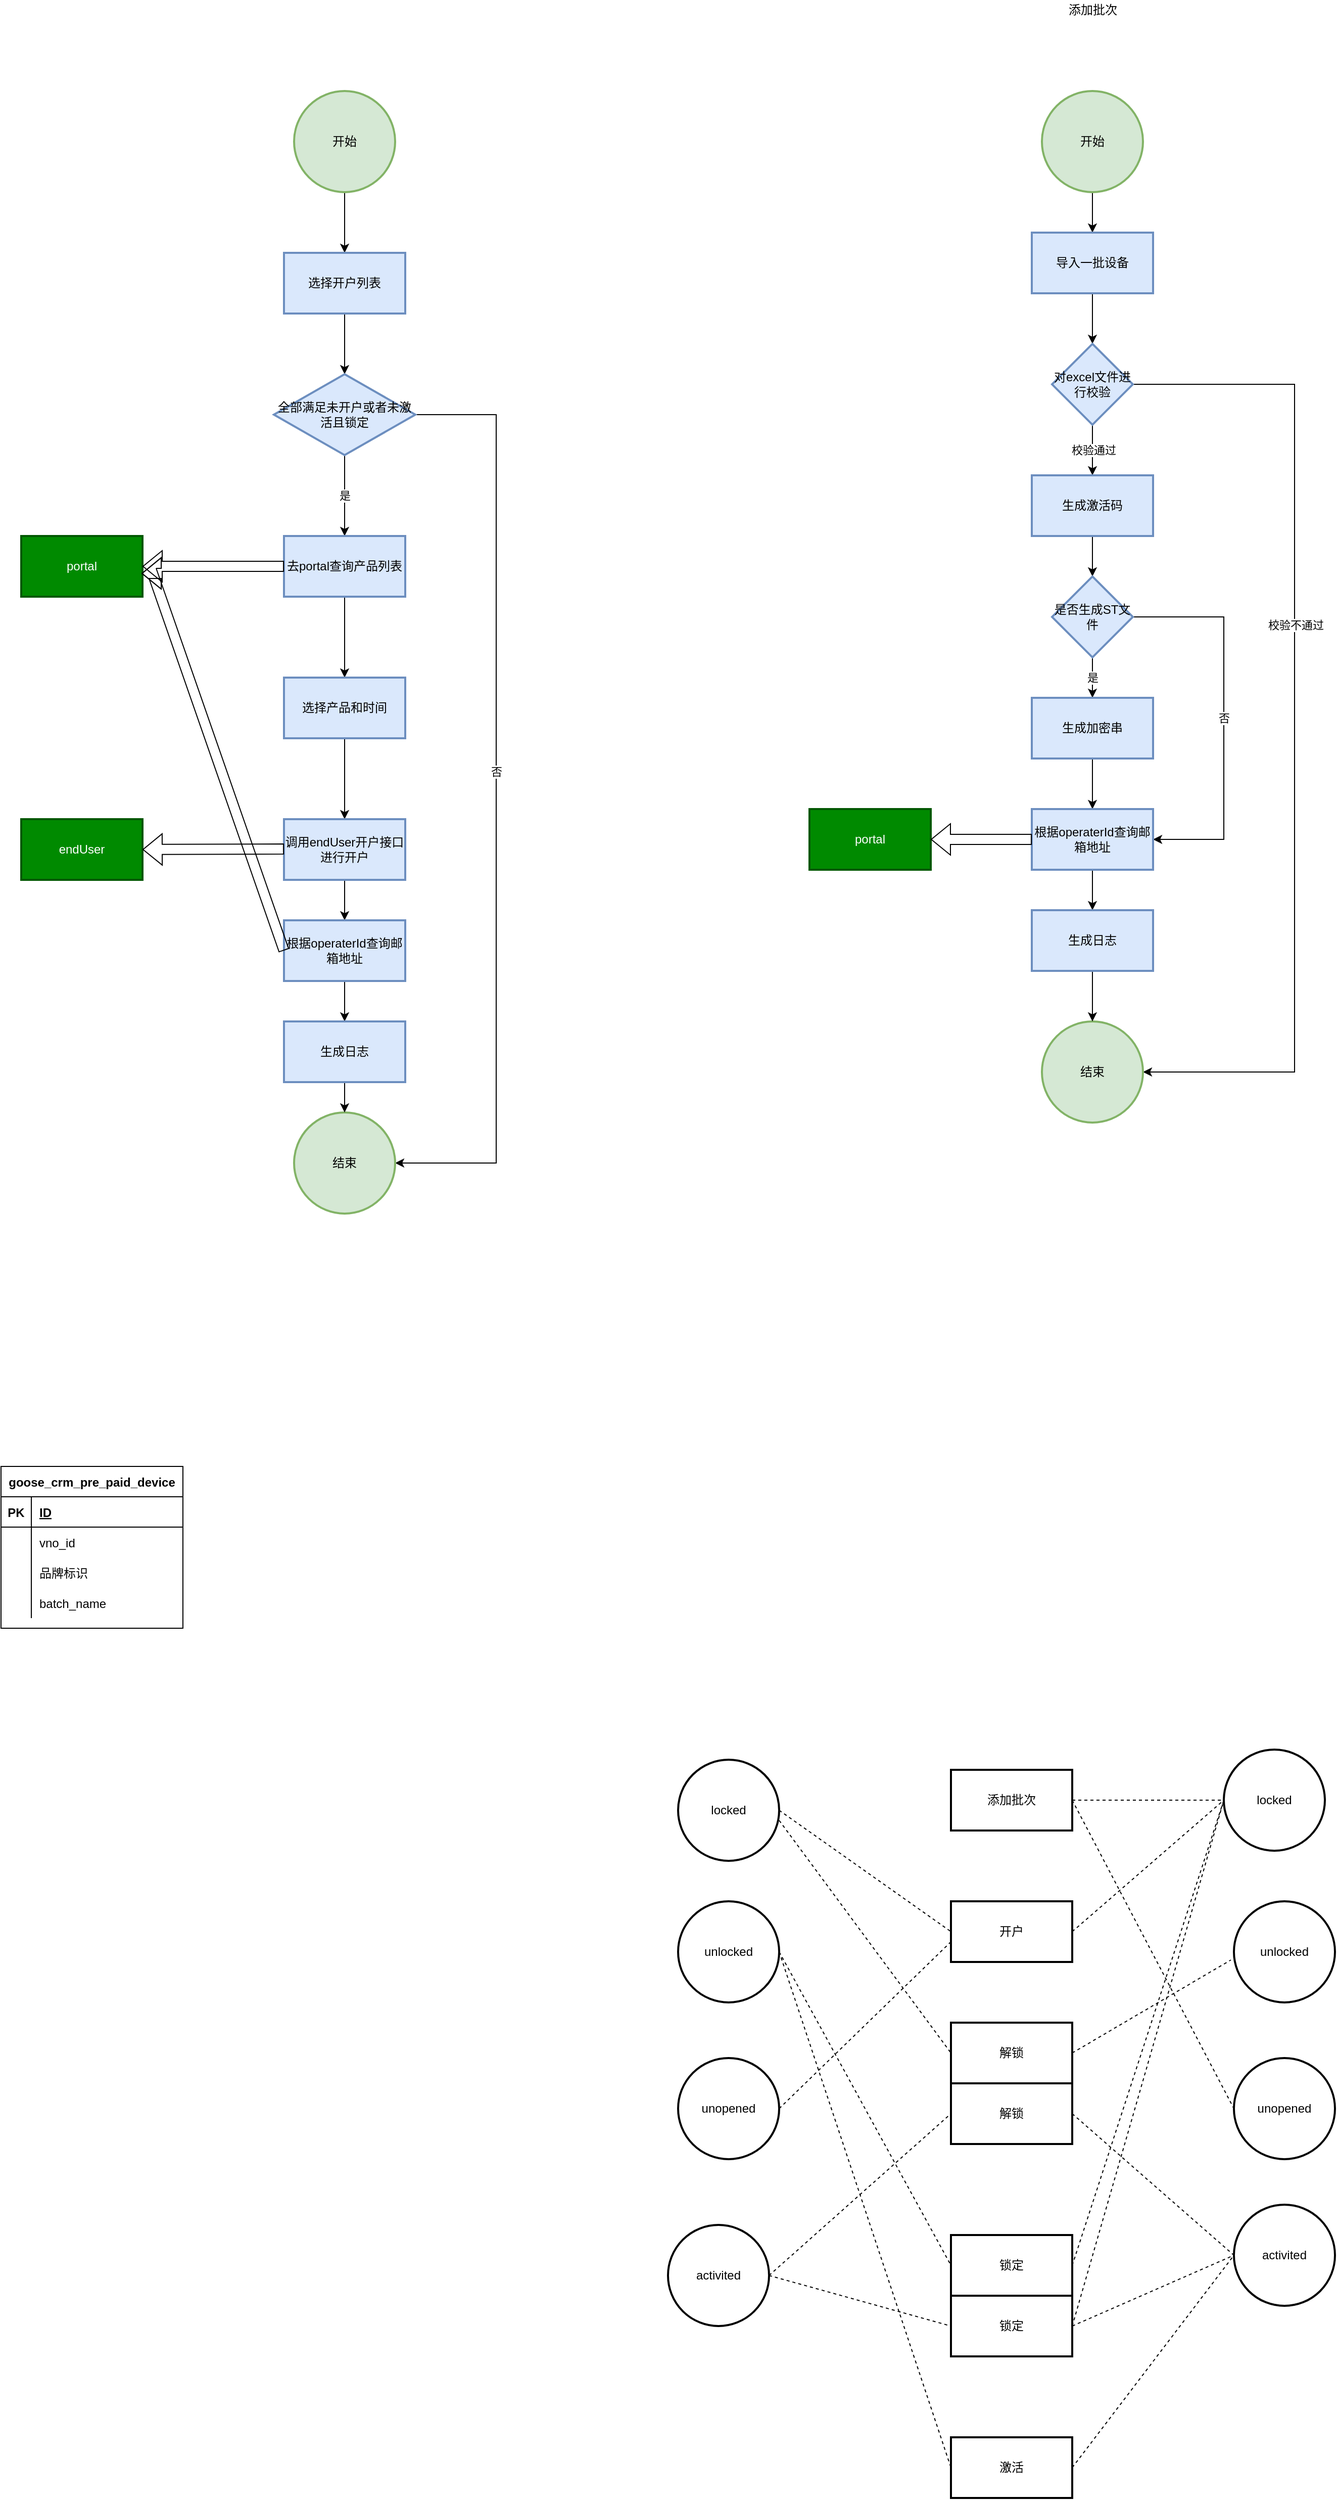<mxfile version="17.4.3" type="github">
  <diagram id="uo9fbYtN2j1aPmhfk2e-" name="Page-1">
    <mxGraphModel dx="2249" dy="1931" grid="1" gridSize="10" guides="1" tooltips="1" connect="1" arrows="1" fold="1" page="1" pageScale="1" pageWidth="827" pageHeight="1169" math="0" shadow="0">
      <root>
        <mxCell id="0" />
        <mxCell id="1" parent="0" />
        <mxCell id="LjzzHk9uWbs3sGAZCVZS-3" value="" style="edgeStyle=orthogonalEdgeStyle;rounded=0;orthogonalLoop=1;jettySize=auto;html=1;" parent="1" source="LjzzHk9uWbs3sGAZCVZS-1" target="LjzzHk9uWbs3sGAZCVZS-2" edge="1">
          <mxGeometry relative="1" as="geometry" />
        </mxCell>
        <mxCell id="LjzzHk9uWbs3sGAZCVZS-1" value="开始" style="strokeWidth=2;html=1;shape=mxgraph.flowchart.start_2;whiteSpace=wrap;fillColor=#d5e8d4;strokeColor=#82b366;" parent="1" vertex="1">
          <mxGeometry x="350" y="-690" width="100" height="100" as="geometry" />
        </mxCell>
        <mxCell id="LjzzHk9uWbs3sGAZCVZS-58" value="" style="edgeStyle=orthogonalEdgeStyle;rounded=0;orthogonalLoop=1;jettySize=auto;html=1;" parent="1" source="LjzzHk9uWbs3sGAZCVZS-2" target="LjzzHk9uWbs3sGAZCVZS-57" edge="1">
          <mxGeometry relative="1" as="geometry" />
        </mxCell>
        <mxCell id="LjzzHk9uWbs3sGAZCVZS-2" value="&lt;font style=&quot;vertical-align: inherit&quot;&gt;&lt;font style=&quot;vertical-align: inherit&quot;&gt;&lt;font style=&quot;vertical-align: inherit&quot;&gt;&lt;font style=&quot;vertical-align: inherit&quot;&gt;导入一批设备&lt;/font&gt;&lt;/font&gt;&lt;/font&gt;&lt;/font&gt;" style="whiteSpace=wrap;html=1;strokeWidth=2;fillColor=#dae8fc;strokeColor=#6c8ebf;" parent="1" vertex="1">
          <mxGeometry x="340" y="-550" width="120" height="60" as="geometry" />
        </mxCell>
        <mxCell id="LjzzHk9uWbs3sGAZCVZS-22" value="&lt;font style=&quot;vertical-align: inherit&quot;&gt;&lt;font style=&quot;vertical-align: inherit&quot;&gt;&lt;font style=&quot;vertical-align: inherit&quot;&gt;&lt;font style=&quot;vertical-align: inherit&quot;&gt;添加批次&lt;/font&gt;&lt;/font&gt;&lt;/font&gt;&lt;/font&gt;" style="whiteSpace=wrap;html=1;strokeWidth=2;" parent="1" vertex="1">
          <mxGeometry x="260" y="970" width="120" height="60" as="geometry" />
        </mxCell>
        <mxCell id="LjzzHk9uWbs3sGAZCVZS-24" value="&lt;font style=&quot;vertical-align: inherit&quot;&gt;&lt;font style=&quot;vertical-align: inherit&quot;&gt;开户&lt;/font&gt;&lt;/font&gt;" style="whiteSpace=wrap;html=1;strokeWidth=2;" parent="1" vertex="1">
          <mxGeometry x="260" y="1100" width="120" height="60" as="geometry" />
        </mxCell>
        <mxCell id="LjzzHk9uWbs3sGAZCVZS-25" value="&lt;font style=&quot;vertical-align: inherit&quot;&gt;&lt;font style=&quot;vertical-align: inherit&quot;&gt;&lt;font style=&quot;vertical-align: inherit&quot;&gt;&lt;font style=&quot;vertical-align: inherit&quot;&gt;locked&lt;/font&gt;&lt;/font&gt;&lt;/font&gt;&lt;/font&gt;" style="strokeWidth=2;html=1;shape=mxgraph.flowchart.start_2;whiteSpace=wrap;" parent="1" vertex="1">
          <mxGeometry x="530" y="950" width="100" height="100" as="geometry" />
        </mxCell>
        <mxCell id="LjzzHk9uWbs3sGAZCVZS-26" value="unopened" style="strokeWidth=2;html=1;shape=mxgraph.flowchart.start_2;whiteSpace=wrap;" parent="1" vertex="1">
          <mxGeometry x="540" y="1255" width="100" height="100" as="geometry" />
        </mxCell>
        <mxCell id="LjzzHk9uWbs3sGAZCVZS-27" value="&lt;font style=&quot;vertical-align: inherit&quot;&gt;&lt;font style=&quot;vertical-align: inherit&quot;&gt;&lt;font style=&quot;vertical-align: inherit&quot;&gt;&lt;font style=&quot;vertical-align: inherit&quot;&gt;activited&lt;/font&gt;&lt;/font&gt;&lt;/font&gt;&lt;/font&gt;" style="strokeWidth=2;html=1;shape=mxgraph.flowchart.start_2;whiteSpace=wrap;" parent="1" vertex="1">
          <mxGeometry x="540" y="1400" width="100" height="100" as="geometry" />
        </mxCell>
        <mxCell id="LjzzHk9uWbs3sGAZCVZS-28" value="unlocked" style="strokeWidth=2;html=1;shape=mxgraph.flowchart.start_2;whiteSpace=wrap;" parent="1" vertex="1">
          <mxGeometry x="540" y="1100" width="100" height="100" as="geometry" />
        </mxCell>
        <mxCell id="LjzzHk9uWbs3sGAZCVZS-29" value="" style="endArrow=none;dashed=1;html=1;rounded=0;exitX=1;exitY=0.5;exitDx=0;exitDy=0;entryX=0;entryY=0.5;entryDx=0;entryDy=0;entryPerimeter=0;" parent="1" source="LjzzHk9uWbs3sGAZCVZS-22" target="LjzzHk9uWbs3sGAZCVZS-25" edge="1">
          <mxGeometry width="50" height="50" relative="1" as="geometry">
            <mxPoint x="420" y="1030" as="sourcePoint" />
            <mxPoint x="590" y="980" as="targetPoint" />
          </mxGeometry>
        </mxCell>
        <mxCell id="LjzzHk9uWbs3sGAZCVZS-30" value="" style="endArrow=none;dashed=1;html=1;rounded=0;exitX=1;exitY=0.5;exitDx=0;exitDy=0;entryX=0;entryY=0.5;entryDx=0;entryDy=0;entryPerimeter=0;" parent="1" source="LjzzHk9uWbs3sGAZCVZS-22" target="LjzzHk9uWbs3sGAZCVZS-26" edge="1">
          <mxGeometry width="50" height="50" relative="1" as="geometry">
            <mxPoint x="390" y="1010" as="sourcePoint" />
            <mxPoint x="600" y="990" as="targetPoint" />
          </mxGeometry>
        </mxCell>
        <mxCell id="LjzzHk9uWbs3sGAZCVZS-31" value="" style="endArrow=none;dashed=1;html=1;rounded=0;exitX=1;exitY=0.5;exitDx=0;exitDy=0;entryX=0;entryY=0.5;entryDx=0;entryDy=0;entryPerimeter=0;" parent="1" source="LjzzHk9uWbs3sGAZCVZS-24" target="LjzzHk9uWbs3sGAZCVZS-25" edge="1">
          <mxGeometry width="50" height="50" relative="1" as="geometry">
            <mxPoint x="390" y="1010" as="sourcePoint" />
            <mxPoint x="610" y="1275" as="targetPoint" />
          </mxGeometry>
        </mxCell>
        <mxCell id="LjzzHk9uWbs3sGAZCVZS-33" value="解锁" style="whiteSpace=wrap;html=1;strokeWidth=2;" parent="1" vertex="1">
          <mxGeometry x="260" y="1220" width="120" height="60" as="geometry" />
        </mxCell>
        <mxCell id="LjzzHk9uWbs3sGAZCVZS-34" value="" style="endArrow=none;dashed=1;html=1;rounded=0;exitX=1;exitY=0.5;exitDx=0;exitDy=0;entryX=-0.03;entryY=0.58;entryDx=0;entryDy=0;entryPerimeter=0;" parent="1" source="LjzzHk9uWbs3sGAZCVZS-33" target="LjzzHk9uWbs3sGAZCVZS-28" edge="1">
          <mxGeometry width="50" height="50" relative="1" as="geometry">
            <mxPoint x="390" y="1150" as="sourcePoint" />
            <mxPoint x="610" y="990" as="targetPoint" />
          </mxGeometry>
        </mxCell>
        <mxCell id="LjzzHk9uWbs3sGAZCVZS-35" value="激活" style="whiteSpace=wrap;html=1;strokeWidth=2;" parent="1" vertex="1">
          <mxGeometry x="260" y="1630" width="120" height="60" as="geometry" />
        </mxCell>
        <mxCell id="LjzzHk9uWbs3sGAZCVZS-36" value="" style="endArrow=none;dashed=1;html=1;rounded=0;exitX=1;exitY=0.5;exitDx=0;exitDy=0;entryX=0;entryY=0.5;entryDx=0;entryDy=0;entryPerimeter=0;" parent="1" source="LjzzHk9uWbs3sGAZCVZS-35" target="LjzzHk9uWbs3sGAZCVZS-27" edge="1">
          <mxGeometry width="50" height="50" relative="1" as="geometry">
            <mxPoint x="390" y="1290" as="sourcePoint" />
            <mxPoint x="607" y="1128" as="targetPoint" />
          </mxGeometry>
        </mxCell>
        <mxCell id="LjzzHk9uWbs3sGAZCVZS-37" value="locked" style="strokeWidth=2;html=1;shape=mxgraph.flowchart.start_2;whiteSpace=wrap;" parent="1" vertex="1">
          <mxGeometry x="-10" y="960" width="100" height="100" as="geometry" />
        </mxCell>
        <mxCell id="LjzzHk9uWbs3sGAZCVZS-38" value="unopened" style="strokeWidth=2;html=1;shape=mxgraph.flowchart.start_2;whiteSpace=wrap;" parent="1" vertex="1">
          <mxGeometry x="-10" y="1255" width="100" height="100" as="geometry" />
        </mxCell>
        <mxCell id="LjzzHk9uWbs3sGAZCVZS-39" value="&lt;font style=&quot;vertical-align: inherit&quot;&gt;&lt;font style=&quot;vertical-align: inherit&quot;&gt;&lt;font style=&quot;vertical-align: inherit&quot;&gt;&lt;font style=&quot;vertical-align: inherit&quot;&gt;activited&lt;/font&gt;&lt;/font&gt;&lt;/font&gt;&lt;/font&gt;" style="strokeWidth=2;html=1;shape=mxgraph.flowchart.start_2;whiteSpace=wrap;" parent="1" vertex="1">
          <mxGeometry x="-20" y="1420" width="100" height="100" as="geometry" />
        </mxCell>
        <mxCell id="LjzzHk9uWbs3sGAZCVZS-40" value="&lt;font style=&quot;vertical-align: inherit&quot;&gt;&lt;font style=&quot;vertical-align: inherit&quot;&gt;&lt;font style=&quot;vertical-align: inherit&quot;&gt;&lt;font style=&quot;vertical-align: inherit&quot;&gt;unlocked&lt;/font&gt;&lt;/font&gt;&lt;/font&gt;&lt;/font&gt;" style="strokeWidth=2;html=1;shape=mxgraph.flowchart.start_2;whiteSpace=wrap;" parent="1" vertex="1">
          <mxGeometry x="-10" y="1100" width="100" height="100" as="geometry" />
        </mxCell>
        <mxCell id="LjzzHk9uWbs3sGAZCVZS-41" value="" style="endArrow=none;dashed=1;html=1;rounded=0;entryX=0;entryY=0.5;entryDx=0;entryDy=0;exitX=1;exitY=0.5;exitDx=0;exitDy=0;exitPerimeter=0;" parent="1" source="LjzzHk9uWbs3sGAZCVZS-37" target="LjzzHk9uWbs3sGAZCVZS-24" edge="1">
          <mxGeometry width="50" height="50" relative="1" as="geometry">
            <mxPoint x="160" y="1050" as="sourcePoint" />
            <mxPoint x="250" y="1140" as="targetPoint" />
          </mxGeometry>
        </mxCell>
        <mxCell id="LjzzHk9uWbs3sGAZCVZS-42" value="" style="endArrow=none;dashed=1;html=1;rounded=0;exitX=1;exitY=0.5;exitDx=0;exitDy=0;exitPerimeter=0;" parent="1" source="LjzzHk9uWbs3sGAZCVZS-38" edge="1">
          <mxGeometry width="50" height="50" relative="1" as="geometry">
            <mxPoint x="170" y="1010" as="sourcePoint" />
            <mxPoint x="260" y="1140" as="targetPoint" />
          </mxGeometry>
        </mxCell>
        <mxCell id="LjzzHk9uWbs3sGAZCVZS-43" value="锁定" style="whiteSpace=wrap;html=1;strokeWidth=2;" parent="1" vertex="1">
          <mxGeometry x="260" y="1430" width="120" height="60" as="geometry" />
        </mxCell>
        <mxCell id="LjzzHk9uWbs3sGAZCVZS-44" value="" style="endArrow=none;dashed=1;html=1;rounded=0;entryX=0;entryY=0.5;entryDx=0;entryDy=0;" parent="1" target="LjzzHk9uWbs3sGAZCVZS-33" edge="1">
          <mxGeometry width="50" height="50" relative="1" as="geometry">
            <mxPoint x="90" y="1020" as="sourcePoint" />
            <mxPoint x="270" y="1150" as="targetPoint" />
          </mxGeometry>
        </mxCell>
        <mxCell id="LjzzHk9uWbs3sGAZCVZS-45" value="解锁" style="whiteSpace=wrap;html=1;strokeWidth=2;" parent="1" vertex="1">
          <mxGeometry x="260" y="1280" width="120" height="60" as="geometry" />
        </mxCell>
        <mxCell id="LjzzHk9uWbs3sGAZCVZS-46" value="" style="endArrow=none;dashed=1;html=1;rounded=0;exitX=1;exitY=0.5;exitDx=0;exitDy=0;exitPerimeter=0;entryX=0;entryY=0.5;entryDx=0;entryDy=0;" parent="1" source="LjzzHk9uWbs3sGAZCVZS-39" target="LjzzHk9uWbs3sGAZCVZS-45" edge="1">
          <mxGeometry width="50" height="50" relative="1" as="geometry">
            <mxPoint x="170" y="1295" as="sourcePoint" />
            <mxPoint x="270" y="1150" as="targetPoint" />
          </mxGeometry>
        </mxCell>
        <mxCell id="LjzzHk9uWbs3sGAZCVZS-47" value="" style="endArrow=none;dashed=1;html=1;rounded=0;exitX=1;exitY=0.5;exitDx=0;exitDy=0;entryX=0;entryY=0.5;entryDx=0;entryDy=0;entryPerimeter=0;" parent="1" source="LjzzHk9uWbs3sGAZCVZS-45" target="LjzzHk9uWbs3sGAZCVZS-27" edge="1">
          <mxGeometry width="50" height="50" relative="1" as="geometry">
            <mxPoint x="380" y="1670" as="sourcePoint" />
            <mxPoint x="600" y="1430" as="targetPoint" />
          </mxGeometry>
        </mxCell>
        <mxCell id="LjzzHk9uWbs3sGAZCVZS-48" value="锁定" style="whiteSpace=wrap;html=1;strokeWidth=2;" parent="1" vertex="1">
          <mxGeometry x="260" y="1490" width="120" height="60" as="geometry" />
        </mxCell>
        <mxCell id="LjzzHk9uWbs3sGAZCVZS-49" value="" style="endArrow=none;dashed=1;html=1;rounded=0;entryX=0;entryY=0.5;entryDx=0;entryDy=0;exitX=1;exitY=0.5;exitDx=0;exitDy=0;exitPerimeter=0;" parent="1" source="LjzzHk9uWbs3sGAZCVZS-40" target="LjzzHk9uWbs3sGAZCVZS-43" edge="1">
          <mxGeometry width="50" height="50" relative="1" as="geometry">
            <mxPoint x="-40" y="1030" as="sourcePoint" />
            <mxPoint x="270" y="1260" as="targetPoint" />
          </mxGeometry>
        </mxCell>
        <mxCell id="LjzzHk9uWbs3sGAZCVZS-50" value="" style="endArrow=none;dashed=1;html=1;rounded=0;exitX=1;exitY=0.5;exitDx=0;exitDy=0;entryX=0;entryY=0.5;entryDx=0;entryDy=0;entryPerimeter=0;" parent="1" source="LjzzHk9uWbs3sGAZCVZS-43" target="LjzzHk9uWbs3sGAZCVZS-25" edge="1">
          <mxGeometry width="50" height="50" relative="1" as="geometry">
            <mxPoint x="390" y="1140" as="sourcePoint" />
            <mxPoint x="670" y="1020" as="targetPoint" />
          </mxGeometry>
        </mxCell>
        <mxCell id="LjzzHk9uWbs3sGAZCVZS-51" value="" style="endArrow=none;dashed=1;html=1;rounded=0;exitX=1;exitY=0.5;exitDx=0;exitDy=0;exitPerimeter=0;entryX=0;entryY=0.5;entryDx=0;entryDy=0;" parent="1" source="LjzzHk9uWbs3sGAZCVZS-39" target="LjzzHk9uWbs3sGAZCVZS-48" edge="1">
          <mxGeometry width="50" height="50" relative="1" as="geometry">
            <mxPoint x="-50" y="1480" as="sourcePoint" />
            <mxPoint x="270" y="1320" as="targetPoint" />
          </mxGeometry>
        </mxCell>
        <mxCell id="LjzzHk9uWbs3sGAZCVZS-52" value="" style="endArrow=none;dashed=1;html=1;rounded=0;exitX=1;exitY=0.5;exitDx=0;exitDy=0;entryX=0;entryY=0.5;entryDx=0;entryDy=0;entryPerimeter=0;" parent="1" source="LjzzHk9uWbs3sGAZCVZS-48" target="LjzzHk9uWbs3sGAZCVZS-25" edge="1">
          <mxGeometry width="50" height="50" relative="1" as="geometry">
            <mxPoint x="390" y="1470" as="sourcePoint" />
            <mxPoint x="670" y="1020" as="targetPoint" />
          </mxGeometry>
        </mxCell>
        <mxCell id="LjzzHk9uWbs3sGAZCVZS-53" value="" style="endArrow=none;dashed=1;html=1;rounded=0;" parent="1" edge="1">
          <mxGeometry width="50" height="50" relative="1" as="geometry">
            <mxPoint x="380" y="1520" as="sourcePoint" />
            <mxPoint x="540" y="1450" as="targetPoint" />
          </mxGeometry>
        </mxCell>
        <mxCell id="LjzzHk9uWbs3sGAZCVZS-54" value="" style="endArrow=none;dashed=1;html=1;rounded=0;entryX=0;entryY=0.5;entryDx=0;entryDy=0;exitX=1;exitY=0.5;exitDx=0;exitDy=0;exitPerimeter=0;" parent="1" source="LjzzHk9uWbs3sGAZCVZS-40" target="LjzzHk9uWbs3sGAZCVZS-35" edge="1">
          <mxGeometry width="50" height="50" relative="1" as="geometry">
            <mxPoint x="-40" y="1160" as="sourcePoint" />
            <mxPoint x="270" y="1470" as="targetPoint" />
          </mxGeometry>
        </mxCell>
        <mxCell id="LjzzHk9uWbs3sGAZCVZS-60" value="校验通过" style="edgeStyle=orthogonalEdgeStyle;rounded=0;orthogonalLoop=1;jettySize=auto;html=1;" parent="1" source="LjzzHk9uWbs3sGAZCVZS-57" edge="1">
          <mxGeometry relative="1" as="geometry">
            <mxPoint x="400" y="-310" as="targetPoint" />
          </mxGeometry>
        </mxCell>
        <mxCell id="LjzzHk9uWbs3sGAZCVZS-62" style="edgeStyle=elbowEdgeStyle;rounded=0;orthogonalLoop=1;jettySize=auto;html=1;entryX=1;entryY=0.5;entryDx=0;entryDy=0;entryPerimeter=0;" parent="1" source="LjzzHk9uWbs3sGAZCVZS-57" target="LjzzHk9uWbs3sGAZCVZS-61" edge="1">
          <mxGeometry relative="1" as="geometry">
            <Array as="points">
              <mxPoint x="600" y="-200" />
            </Array>
          </mxGeometry>
        </mxCell>
        <mxCell id="LjzzHk9uWbs3sGAZCVZS-63" value="校验不通过" style="edgeLabel;html=1;align=center;verticalAlign=middle;resizable=0;points=[];" parent="LjzzHk9uWbs3sGAZCVZS-62" vertex="1" connectable="0">
          <mxGeometry x="-0.197" y="1" relative="1" as="geometry">
            <mxPoint as="offset" />
          </mxGeometry>
        </mxCell>
        <mxCell id="LjzzHk9uWbs3sGAZCVZS-57" value="对excel文件进行校验" style="rhombus;whiteSpace=wrap;html=1;strokeWidth=2;fillColor=#dae8fc;strokeColor=#6c8ebf;" parent="1" vertex="1">
          <mxGeometry x="360" y="-440" width="80" height="80" as="geometry" />
        </mxCell>
        <mxCell id="LjzzHk9uWbs3sGAZCVZS-61" value="结束" style="strokeWidth=2;html=1;shape=mxgraph.flowchart.start_2;whiteSpace=wrap;fillColor=#d5e8d4;strokeColor=#82b366;" parent="1" vertex="1">
          <mxGeometry x="350" y="230" width="100" height="100" as="geometry" />
        </mxCell>
        <mxCell id="LjzzHk9uWbs3sGAZCVZS-68" value="" style="edgeStyle=elbowEdgeStyle;rounded=0;orthogonalLoop=1;jettySize=auto;html=1;" parent="1" source="LjzzHk9uWbs3sGAZCVZS-65" target="LjzzHk9uWbs3sGAZCVZS-67" edge="1">
          <mxGeometry relative="1" as="geometry" />
        </mxCell>
        <mxCell id="LjzzHk9uWbs3sGAZCVZS-65" value="生成激活码" style="whiteSpace=wrap;html=1;strokeWidth=2;fillColor=#dae8fc;strokeColor=#6c8ebf;" parent="1" vertex="1">
          <mxGeometry x="340" y="-310" width="120" height="60" as="geometry" />
        </mxCell>
        <mxCell id="LjzzHk9uWbs3sGAZCVZS-70" value="是" style="edgeStyle=elbowEdgeStyle;rounded=0;orthogonalLoop=1;jettySize=auto;html=1;" parent="1" source="LjzzHk9uWbs3sGAZCVZS-67" target="LjzzHk9uWbs3sGAZCVZS-69" edge="1">
          <mxGeometry relative="1" as="geometry" />
        </mxCell>
        <mxCell id="UoMV53Skyz1ah2MWCeon-1" value="否" style="edgeStyle=orthogonalEdgeStyle;rounded=0;orthogonalLoop=1;jettySize=auto;html=1;entryX=1;entryY=0.5;entryDx=0;entryDy=0;" edge="1" parent="1" source="LjzzHk9uWbs3sGAZCVZS-67" target="LjzzHk9uWbs3sGAZCVZS-71">
          <mxGeometry relative="1" as="geometry">
            <Array as="points">
              <mxPoint x="530" y="-170" />
              <mxPoint x="530" y="50" />
            </Array>
          </mxGeometry>
        </mxCell>
        <mxCell id="LjzzHk9uWbs3sGAZCVZS-67" value="是否生成ST文件" style="rhombus;whiteSpace=wrap;html=1;strokeWidth=2;fillColor=#dae8fc;strokeColor=#6c8ebf;" parent="1" vertex="1">
          <mxGeometry x="360" y="-210" width="80" height="80" as="geometry" />
        </mxCell>
        <mxCell id="LjzzHk9uWbs3sGAZCVZS-72" value="" style="edgeStyle=elbowEdgeStyle;rounded=0;orthogonalLoop=1;jettySize=auto;html=1;" parent="1" source="LjzzHk9uWbs3sGAZCVZS-69" target="LjzzHk9uWbs3sGAZCVZS-71" edge="1">
          <mxGeometry relative="1" as="geometry" />
        </mxCell>
        <mxCell id="LjzzHk9uWbs3sGAZCVZS-69" value="生成加密串" style="whiteSpace=wrap;html=1;strokeWidth=2;fillColor=#dae8fc;strokeColor=#6c8ebf;" parent="1" vertex="1">
          <mxGeometry x="340" y="-90" width="120" height="60" as="geometry" />
        </mxCell>
        <mxCell id="LjzzHk9uWbs3sGAZCVZS-74" value="" style="edgeStyle=elbowEdgeStyle;rounded=0;orthogonalLoop=1;jettySize=auto;html=1;" parent="1" source="LjzzHk9uWbs3sGAZCVZS-71" target="LjzzHk9uWbs3sGAZCVZS-73" edge="1">
          <mxGeometry relative="1" as="geometry" />
        </mxCell>
        <mxCell id="LjzzHk9uWbs3sGAZCVZS-71" value="根据operaterId查询邮箱地址" style="whiteSpace=wrap;html=1;strokeWidth=2;fillColor=#dae8fc;strokeColor=#6c8ebf;" parent="1" vertex="1">
          <mxGeometry x="340" y="20" width="120" height="60" as="geometry" />
        </mxCell>
        <mxCell id="LjzzHk9uWbs3sGAZCVZS-78" value="" style="edgeStyle=elbowEdgeStyle;rounded=0;orthogonalLoop=1;jettySize=auto;html=1;" parent="1" source="LjzzHk9uWbs3sGAZCVZS-73" target="LjzzHk9uWbs3sGAZCVZS-61" edge="1">
          <mxGeometry relative="1" as="geometry" />
        </mxCell>
        <mxCell id="LjzzHk9uWbs3sGAZCVZS-73" value="生成日志" style="whiteSpace=wrap;html=1;strokeWidth=2;fillColor=#dae8fc;strokeColor=#6c8ebf;" parent="1" vertex="1">
          <mxGeometry x="340" y="120" width="120" height="60" as="geometry" />
        </mxCell>
        <mxCell id="LjzzHk9uWbs3sGAZCVZS-79" value="portal" style="whiteSpace=wrap;html=1;strokeWidth=2;fillColor=#008a00;fontColor=#ffffff;strokeColor=#005700;" parent="1" vertex="1">
          <mxGeometry x="120" y="20" width="120" height="60" as="geometry" />
        </mxCell>
        <mxCell id="LjzzHk9uWbs3sGAZCVZS-84" value="" style="shape=flexArrow;endArrow=classic;html=1;rounded=0;entryX=1;entryY=0.5;entryDx=0;entryDy=0;exitX=0;exitY=0.5;exitDx=0;exitDy=0;" parent="1" source="LjzzHk9uWbs3sGAZCVZS-71" target="LjzzHk9uWbs3sGAZCVZS-79" edge="1">
          <mxGeometry width="50" height="50" relative="1" as="geometry">
            <mxPoint x="330" y="60" as="sourcePoint" />
            <mxPoint x="310" y="50" as="targetPoint" />
          </mxGeometry>
        </mxCell>
        <mxCell id="LjzzHk9uWbs3sGAZCVZS-85" value="添加批次" style="text;html=1;align=center;verticalAlign=middle;resizable=0;points=[];autosize=1;strokeColor=none;fillColor=none;" parent="1" vertex="1">
          <mxGeometry x="370" y="-780" width="60" height="20" as="geometry" />
        </mxCell>
        <mxCell id="LjzzHk9uWbs3sGAZCVZS-92" value="" style="edgeStyle=elbowEdgeStyle;rounded=0;orthogonalLoop=1;jettySize=auto;html=1;" parent="1" source="LjzzHk9uWbs3sGAZCVZS-86" target="LjzzHk9uWbs3sGAZCVZS-91" edge="1">
          <mxGeometry relative="1" as="geometry" />
        </mxCell>
        <mxCell id="LjzzHk9uWbs3sGAZCVZS-86" value="开始" style="strokeWidth=2;html=1;shape=mxgraph.flowchart.start_2;whiteSpace=wrap;fillColor=#d5e8d4;strokeColor=#82b366;" parent="1" vertex="1">
          <mxGeometry x="-390" y="-690" width="100" height="100" as="geometry" />
        </mxCell>
        <mxCell id="LjzzHk9uWbs3sGAZCVZS-94" value="" style="edgeStyle=elbowEdgeStyle;rounded=0;orthogonalLoop=1;jettySize=auto;html=1;" parent="1" source="LjzzHk9uWbs3sGAZCVZS-91" target="LjzzHk9uWbs3sGAZCVZS-93" edge="1">
          <mxGeometry relative="1" as="geometry" />
        </mxCell>
        <mxCell id="LjzzHk9uWbs3sGAZCVZS-91" value="选择开户列表" style="whiteSpace=wrap;html=1;strokeWidth=2;fillColor=#dae8fc;strokeColor=#6c8ebf;" parent="1" vertex="1">
          <mxGeometry x="-400" y="-530" width="120" height="60" as="geometry" />
        </mxCell>
        <mxCell id="LjzzHk9uWbs3sGAZCVZS-96" value="是" style="edgeStyle=elbowEdgeStyle;rounded=0;orthogonalLoop=1;jettySize=auto;html=1;" parent="1" source="LjzzHk9uWbs3sGAZCVZS-93" target="LjzzHk9uWbs3sGAZCVZS-95" edge="1">
          <mxGeometry relative="1" as="geometry" />
        </mxCell>
        <mxCell id="LjzzHk9uWbs3sGAZCVZS-107" style="edgeStyle=elbowEdgeStyle;rounded=0;orthogonalLoop=1;jettySize=auto;html=1;entryX=1;entryY=0.5;entryDx=0;entryDy=0;entryPerimeter=0;" parent="1" source="LjzzHk9uWbs3sGAZCVZS-93" target="LjzzHk9uWbs3sGAZCVZS-99" edge="1">
          <mxGeometry relative="1" as="geometry">
            <Array as="points">
              <mxPoint x="-190" y="-150" />
              <mxPoint x="-130" y="-80" />
            </Array>
          </mxGeometry>
        </mxCell>
        <mxCell id="LjzzHk9uWbs3sGAZCVZS-108" value="否" style="edgeLabel;html=1;align=center;verticalAlign=middle;resizable=0;points=[];" parent="LjzzHk9uWbs3sGAZCVZS-107" vertex="1" connectable="0">
          <mxGeometry x="-0.059" relative="1" as="geometry">
            <mxPoint as="offset" />
          </mxGeometry>
        </mxCell>
        <mxCell id="LjzzHk9uWbs3sGAZCVZS-93" value="全部满足未开户或者未激活且锁定" style="rhombus;whiteSpace=wrap;html=1;strokeWidth=2;fillColor=#dae8fc;strokeColor=#6c8ebf;" parent="1" vertex="1">
          <mxGeometry x="-410" y="-410" width="140" height="80" as="geometry" />
        </mxCell>
        <mxCell id="LjzzHk9uWbs3sGAZCVZS-98" value="" style="edgeStyle=elbowEdgeStyle;rounded=0;orthogonalLoop=1;jettySize=auto;html=1;" parent="1" source="LjzzHk9uWbs3sGAZCVZS-95" target="LjzzHk9uWbs3sGAZCVZS-97" edge="1">
          <mxGeometry relative="1" as="geometry" />
        </mxCell>
        <mxCell id="LjzzHk9uWbs3sGAZCVZS-95" value="去portal查询产品列表" style="whiteSpace=wrap;html=1;strokeWidth=2;fillColor=#dae8fc;strokeColor=#6c8ebf;" parent="1" vertex="1">
          <mxGeometry x="-400" y="-250" width="120" height="60" as="geometry" />
        </mxCell>
        <mxCell id="LjzzHk9uWbs3sGAZCVZS-101" value="" style="edgeStyle=elbowEdgeStyle;rounded=0;orthogonalLoop=1;jettySize=auto;html=1;" parent="1" source="LjzzHk9uWbs3sGAZCVZS-97" target="LjzzHk9uWbs3sGAZCVZS-100" edge="1">
          <mxGeometry relative="1" as="geometry" />
        </mxCell>
        <mxCell id="LjzzHk9uWbs3sGAZCVZS-97" value="选择产品和时间" style="whiteSpace=wrap;html=1;strokeWidth=2;fillColor=#dae8fc;strokeColor=#6c8ebf;" parent="1" vertex="1">
          <mxGeometry x="-400" y="-110" width="120" height="60" as="geometry" />
        </mxCell>
        <mxCell id="LjzzHk9uWbs3sGAZCVZS-99" value="结束" style="strokeWidth=2;html=1;shape=mxgraph.flowchart.start_2;whiteSpace=wrap;fillColor=#d5e8d4;strokeColor=#82b366;" parent="1" vertex="1">
          <mxGeometry x="-390" y="320" width="100" height="100" as="geometry" />
        </mxCell>
        <mxCell id="LjzzHk9uWbs3sGAZCVZS-114" value="" style="edgeStyle=elbowEdgeStyle;rounded=0;orthogonalLoop=1;jettySize=auto;html=1;" parent="1" source="LjzzHk9uWbs3sGAZCVZS-100" target="LjzzHk9uWbs3sGAZCVZS-110" edge="1">
          <mxGeometry relative="1" as="geometry" />
        </mxCell>
        <mxCell id="LjzzHk9uWbs3sGAZCVZS-100" value="调用endUser开户接口进行开户" style="whiteSpace=wrap;html=1;strokeWidth=2;fillColor=#dae8fc;strokeColor=#6c8ebf;" parent="1" vertex="1">
          <mxGeometry x="-400" y="30" width="120" height="60" as="geometry" />
        </mxCell>
        <mxCell id="LjzzHk9uWbs3sGAZCVZS-103" value="portal" style="whiteSpace=wrap;html=1;strokeWidth=2;fillColor=#008a00;fontColor=#ffffff;strokeColor=#005700;" parent="1" vertex="1">
          <mxGeometry x="-660" y="-250" width="120" height="60" as="geometry" />
        </mxCell>
        <mxCell id="LjzzHk9uWbs3sGAZCVZS-104" value="endUser" style="whiteSpace=wrap;html=1;strokeWidth=2;fillColor=#008a00;fontColor=#ffffff;strokeColor=#005700;" parent="1" vertex="1">
          <mxGeometry x="-660" y="30" width="120" height="60" as="geometry" />
        </mxCell>
        <mxCell id="LjzzHk9uWbs3sGAZCVZS-105" value="" style="shape=flexArrow;endArrow=classic;html=1;rounded=0;entryX=1;entryY=0.5;entryDx=0;entryDy=0;exitX=0;exitY=0.5;exitDx=0;exitDy=0;" parent="1" source="LjzzHk9uWbs3sGAZCVZS-95" target="LjzzHk9uWbs3sGAZCVZS-103" edge="1">
          <mxGeometry width="50" height="50" relative="1" as="geometry">
            <mxPoint x="-420" y="-220" as="sourcePoint" />
            <mxPoint x="-450" y="-230" as="targetPoint" />
          </mxGeometry>
        </mxCell>
        <mxCell id="LjzzHk9uWbs3sGAZCVZS-106" value="" style="shape=flexArrow;endArrow=classic;html=1;rounded=0;exitX=0;exitY=0.5;exitDx=0;exitDy=0;entryX=1;entryY=0.5;entryDx=0;entryDy=0;" parent="1" target="LjzzHk9uWbs3sGAZCVZS-104" edge="1">
          <mxGeometry width="50" height="50" relative="1" as="geometry">
            <mxPoint x="-400" y="59.5" as="sourcePoint" />
            <mxPoint x="-540" y="60" as="targetPoint" />
          </mxGeometry>
        </mxCell>
        <mxCell id="LjzzHk9uWbs3sGAZCVZS-109" value="" style="edgeStyle=elbowEdgeStyle;rounded=0;orthogonalLoop=1;jettySize=auto;html=1;" parent="1" source="LjzzHk9uWbs3sGAZCVZS-110" target="LjzzHk9uWbs3sGAZCVZS-111" edge="1">
          <mxGeometry relative="1" as="geometry" />
        </mxCell>
        <mxCell id="LjzzHk9uWbs3sGAZCVZS-110" value="根据operaterId查询邮箱地址" style="whiteSpace=wrap;html=1;strokeWidth=2;fillColor=#dae8fc;strokeColor=#6c8ebf;" parent="1" vertex="1">
          <mxGeometry x="-400" y="130" width="120" height="60" as="geometry" />
        </mxCell>
        <mxCell id="LjzzHk9uWbs3sGAZCVZS-115" value="" style="edgeStyle=elbowEdgeStyle;rounded=0;orthogonalLoop=1;jettySize=auto;html=1;" parent="1" source="LjzzHk9uWbs3sGAZCVZS-111" target="LjzzHk9uWbs3sGAZCVZS-99" edge="1">
          <mxGeometry relative="1" as="geometry" />
        </mxCell>
        <mxCell id="LjzzHk9uWbs3sGAZCVZS-111" value="生成日志" style="whiteSpace=wrap;html=1;strokeWidth=2;fillColor=#dae8fc;strokeColor=#6c8ebf;" parent="1" vertex="1">
          <mxGeometry x="-400" y="230" width="120" height="60" as="geometry" />
        </mxCell>
        <mxCell id="LjzzHk9uWbs3sGAZCVZS-113" value="" style="shape=flexArrow;endArrow=classic;html=1;rounded=0;entryX=0.992;entryY=0.617;entryDx=0;entryDy=0;exitX=0;exitY=0.5;exitDx=0;exitDy=0;entryPerimeter=0;" parent="1" source="LjzzHk9uWbs3sGAZCVZS-110" target="LjzzHk9uWbs3sGAZCVZS-103" edge="1">
          <mxGeometry width="50" height="50" relative="1" as="geometry">
            <mxPoint x="-410" y="170" as="sourcePoint" />
            <mxPoint x="-430" y="160" as="targetPoint" />
            <Array as="points">
              <mxPoint x="-530" y="-213" />
            </Array>
          </mxGeometry>
        </mxCell>
        <mxCell id="UoMV53Skyz1ah2MWCeon-17" value="goose_crm_pre_paid_device" style="shape=table;startSize=30;container=1;collapsible=1;childLayout=tableLayout;fixedRows=1;rowLines=0;fontStyle=1;align=center;resizeLast=1;" vertex="1" parent="1">
          <mxGeometry x="-680" y="670" width="180" height="160" as="geometry" />
        </mxCell>
        <mxCell id="UoMV53Skyz1ah2MWCeon-18" value="" style="shape=tableRow;horizontal=0;startSize=0;swimlaneHead=0;swimlaneBody=0;fillColor=none;collapsible=0;dropTarget=0;points=[[0,0.5],[1,0.5]];portConstraint=eastwest;top=0;left=0;right=0;bottom=1;" vertex="1" parent="UoMV53Skyz1ah2MWCeon-17">
          <mxGeometry y="30" width="180" height="30" as="geometry" />
        </mxCell>
        <mxCell id="UoMV53Skyz1ah2MWCeon-19" value="PK" style="shape=partialRectangle;connectable=0;fillColor=none;top=0;left=0;bottom=0;right=0;fontStyle=1;overflow=hidden;" vertex="1" parent="UoMV53Skyz1ah2MWCeon-18">
          <mxGeometry width="30" height="30" as="geometry">
            <mxRectangle width="30" height="30" as="alternateBounds" />
          </mxGeometry>
        </mxCell>
        <mxCell id="UoMV53Skyz1ah2MWCeon-20" value="ID" style="shape=partialRectangle;connectable=0;fillColor=none;top=0;left=0;bottom=0;right=0;align=left;spacingLeft=6;fontStyle=5;overflow=hidden;" vertex="1" parent="UoMV53Skyz1ah2MWCeon-18">
          <mxGeometry x="30" width="150" height="30" as="geometry">
            <mxRectangle width="150" height="30" as="alternateBounds" />
          </mxGeometry>
        </mxCell>
        <mxCell id="UoMV53Skyz1ah2MWCeon-21" value="" style="shape=tableRow;horizontal=0;startSize=0;swimlaneHead=0;swimlaneBody=0;fillColor=none;collapsible=0;dropTarget=0;points=[[0,0.5],[1,0.5]];portConstraint=eastwest;top=0;left=0;right=0;bottom=0;" vertex="1" parent="UoMV53Skyz1ah2MWCeon-17">
          <mxGeometry y="60" width="180" height="30" as="geometry" />
        </mxCell>
        <mxCell id="UoMV53Skyz1ah2MWCeon-22" value="" style="shape=partialRectangle;connectable=0;fillColor=none;top=0;left=0;bottom=0;right=0;editable=1;overflow=hidden;" vertex="1" parent="UoMV53Skyz1ah2MWCeon-21">
          <mxGeometry width="30" height="30" as="geometry">
            <mxRectangle width="30" height="30" as="alternateBounds" />
          </mxGeometry>
        </mxCell>
        <mxCell id="UoMV53Skyz1ah2MWCeon-23" value="vno_id" style="shape=partialRectangle;connectable=0;fillColor=none;top=0;left=0;bottom=0;right=0;align=left;spacingLeft=6;overflow=hidden;" vertex="1" parent="UoMV53Skyz1ah2MWCeon-21">
          <mxGeometry x="30" width="150" height="30" as="geometry">
            <mxRectangle width="150" height="30" as="alternateBounds" />
          </mxGeometry>
        </mxCell>
        <mxCell id="UoMV53Skyz1ah2MWCeon-24" value="" style="shape=tableRow;horizontal=0;startSize=0;swimlaneHead=0;swimlaneBody=0;fillColor=none;collapsible=0;dropTarget=0;points=[[0,0.5],[1,0.5]];portConstraint=eastwest;top=0;left=0;right=0;bottom=0;" vertex="1" parent="UoMV53Skyz1ah2MWCeon-17">
          <mxGeometry y="90" width="180" height="30" as="geometry" />
        </mxCell>
        <mxCell id="UoMV53Skyz1ah2MWCeon-25" value="" style="shape=partialRectangle;connectable=0;fillColor=none;top=0;left=0;bottom=0;right=0;editable=1;overflow=hidden;" vertex="1" parent="UoMV53Skyz1ah2MWCeon-24">
          <mxGeometry width="30" height="30" as="geometry">
            <mxRectangle width="30" height="30" as="alternateBounds" />
          </mxGeometry>
        </mxCell>
        <mxCell id="UoMV53Skyz1ah2MWCeon-26" value="品牌标识" style="shape=partialRectangle;connectable=0;fillColor=none;top=0;left=0;bottom=0;right=0;align=left;spacingLeft=6;overflow=hidden;" vertex="1" parent="UoMV53Skyz1ah2MWCeon-24">
          <mxGeometry x="30" width="150" height="30" as="geometry">
            <mxRectangle width="150" height="30" as="alternateBounds" />
          </mxGeometry>
        </mxCell>
        <mxCell id="UoMV53Skyz1ah2MWCeon-27" value="" style="shape=tableRow;horizontal=0;startSize=0;swimlaneHead=0;swimlaneBody=0;fillColor=none;collapsible=0;dropTarget=0;points=[[0,0.5],[1,0.5]];portConstraint=eastwest;top=0;left=0;right=0;bottom=0;" vertex="1" parent="UoMV53Skyz1ah2MWCeon-17">
          <mxGeometry y="120" width="180" height="30" as="geometry" />
        </mxCell>
        <mxCell id="UoMV53Skyz1ah2MWCeon-28" value="" style="shape=partialRectangle;connectable=0;fillColor=none;top=0;left=0;bottom=0;right=0;editable=1;overflow=hidden;" vertex="1" parent="UoMV53Skyz1ah2MWCeon-27">
          <mxGeometry width="30" height="30" as="geometry">
            <mxRectangle width="30" height="30" as="alternateBounds" />
          </mxGeometry>
        </mxCell>
        <mxCell id="UoMV53Skyz1ah2MWCeon-29" value="batch_name" style="shape=partialRectangle;connectable=0;fillColor=none;top=0;left=0;bottom=0;right=0;align=left;spacingLeft=6;overflow=hidden;" vertex="1" parent="UoMV53Skyz1ah2MWCeon-27">
          <mxGeometry x="30" width="150" height="30" as="geometry">
            <mxRectangle width="150" height="30" as="alternateBounds" />
          </mxGeometry>
        </mxCell>
      </root>
    </mxGraphModel>
  </diagram>
</mxfile>
